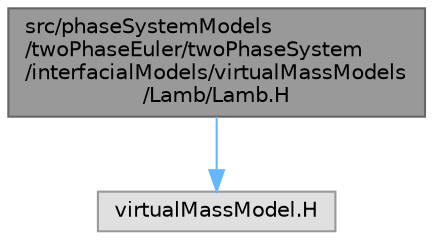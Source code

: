 digraph "src/phaseSystemModels/twoPhaseEuler/twoPhaseSystem/interfacialModels/virtualMassModels/Lamb/Lamb.H"
{
 // LATEX_PDF_SIZE
  bgcolor="transparent";
  edge [fontname=Helvetica,fontsize=10,labelfontname=Helvetica,labelfontsize=10];
  node [fontname=Helvetica,fontsize=10,shape=box,height=0.2,width=0.4];
  Node1 [id="Node000001",label="src/phaseSystemModels\l/twoPhaseEuler/twoPhaseSystem\l/interfacialModels/virtualMassModels\l/Lamb/Lamb.H",height=0.2,width=0.4,color="gray40", fillcolor="grey60", style="filled", fontcolor="black",tooltip=" "];
  Node1 -> Node2 [id="edge1_Node000001_Node000002",color="steelblue1",style="solid",tooltip=" "];
  Node2 [id="Node000002",label="virtualMassModel.H",height=0.2,width=0.4,color="grey60", fillcolor="#E0E0E0", style="filled",tooltip=" "];
}
